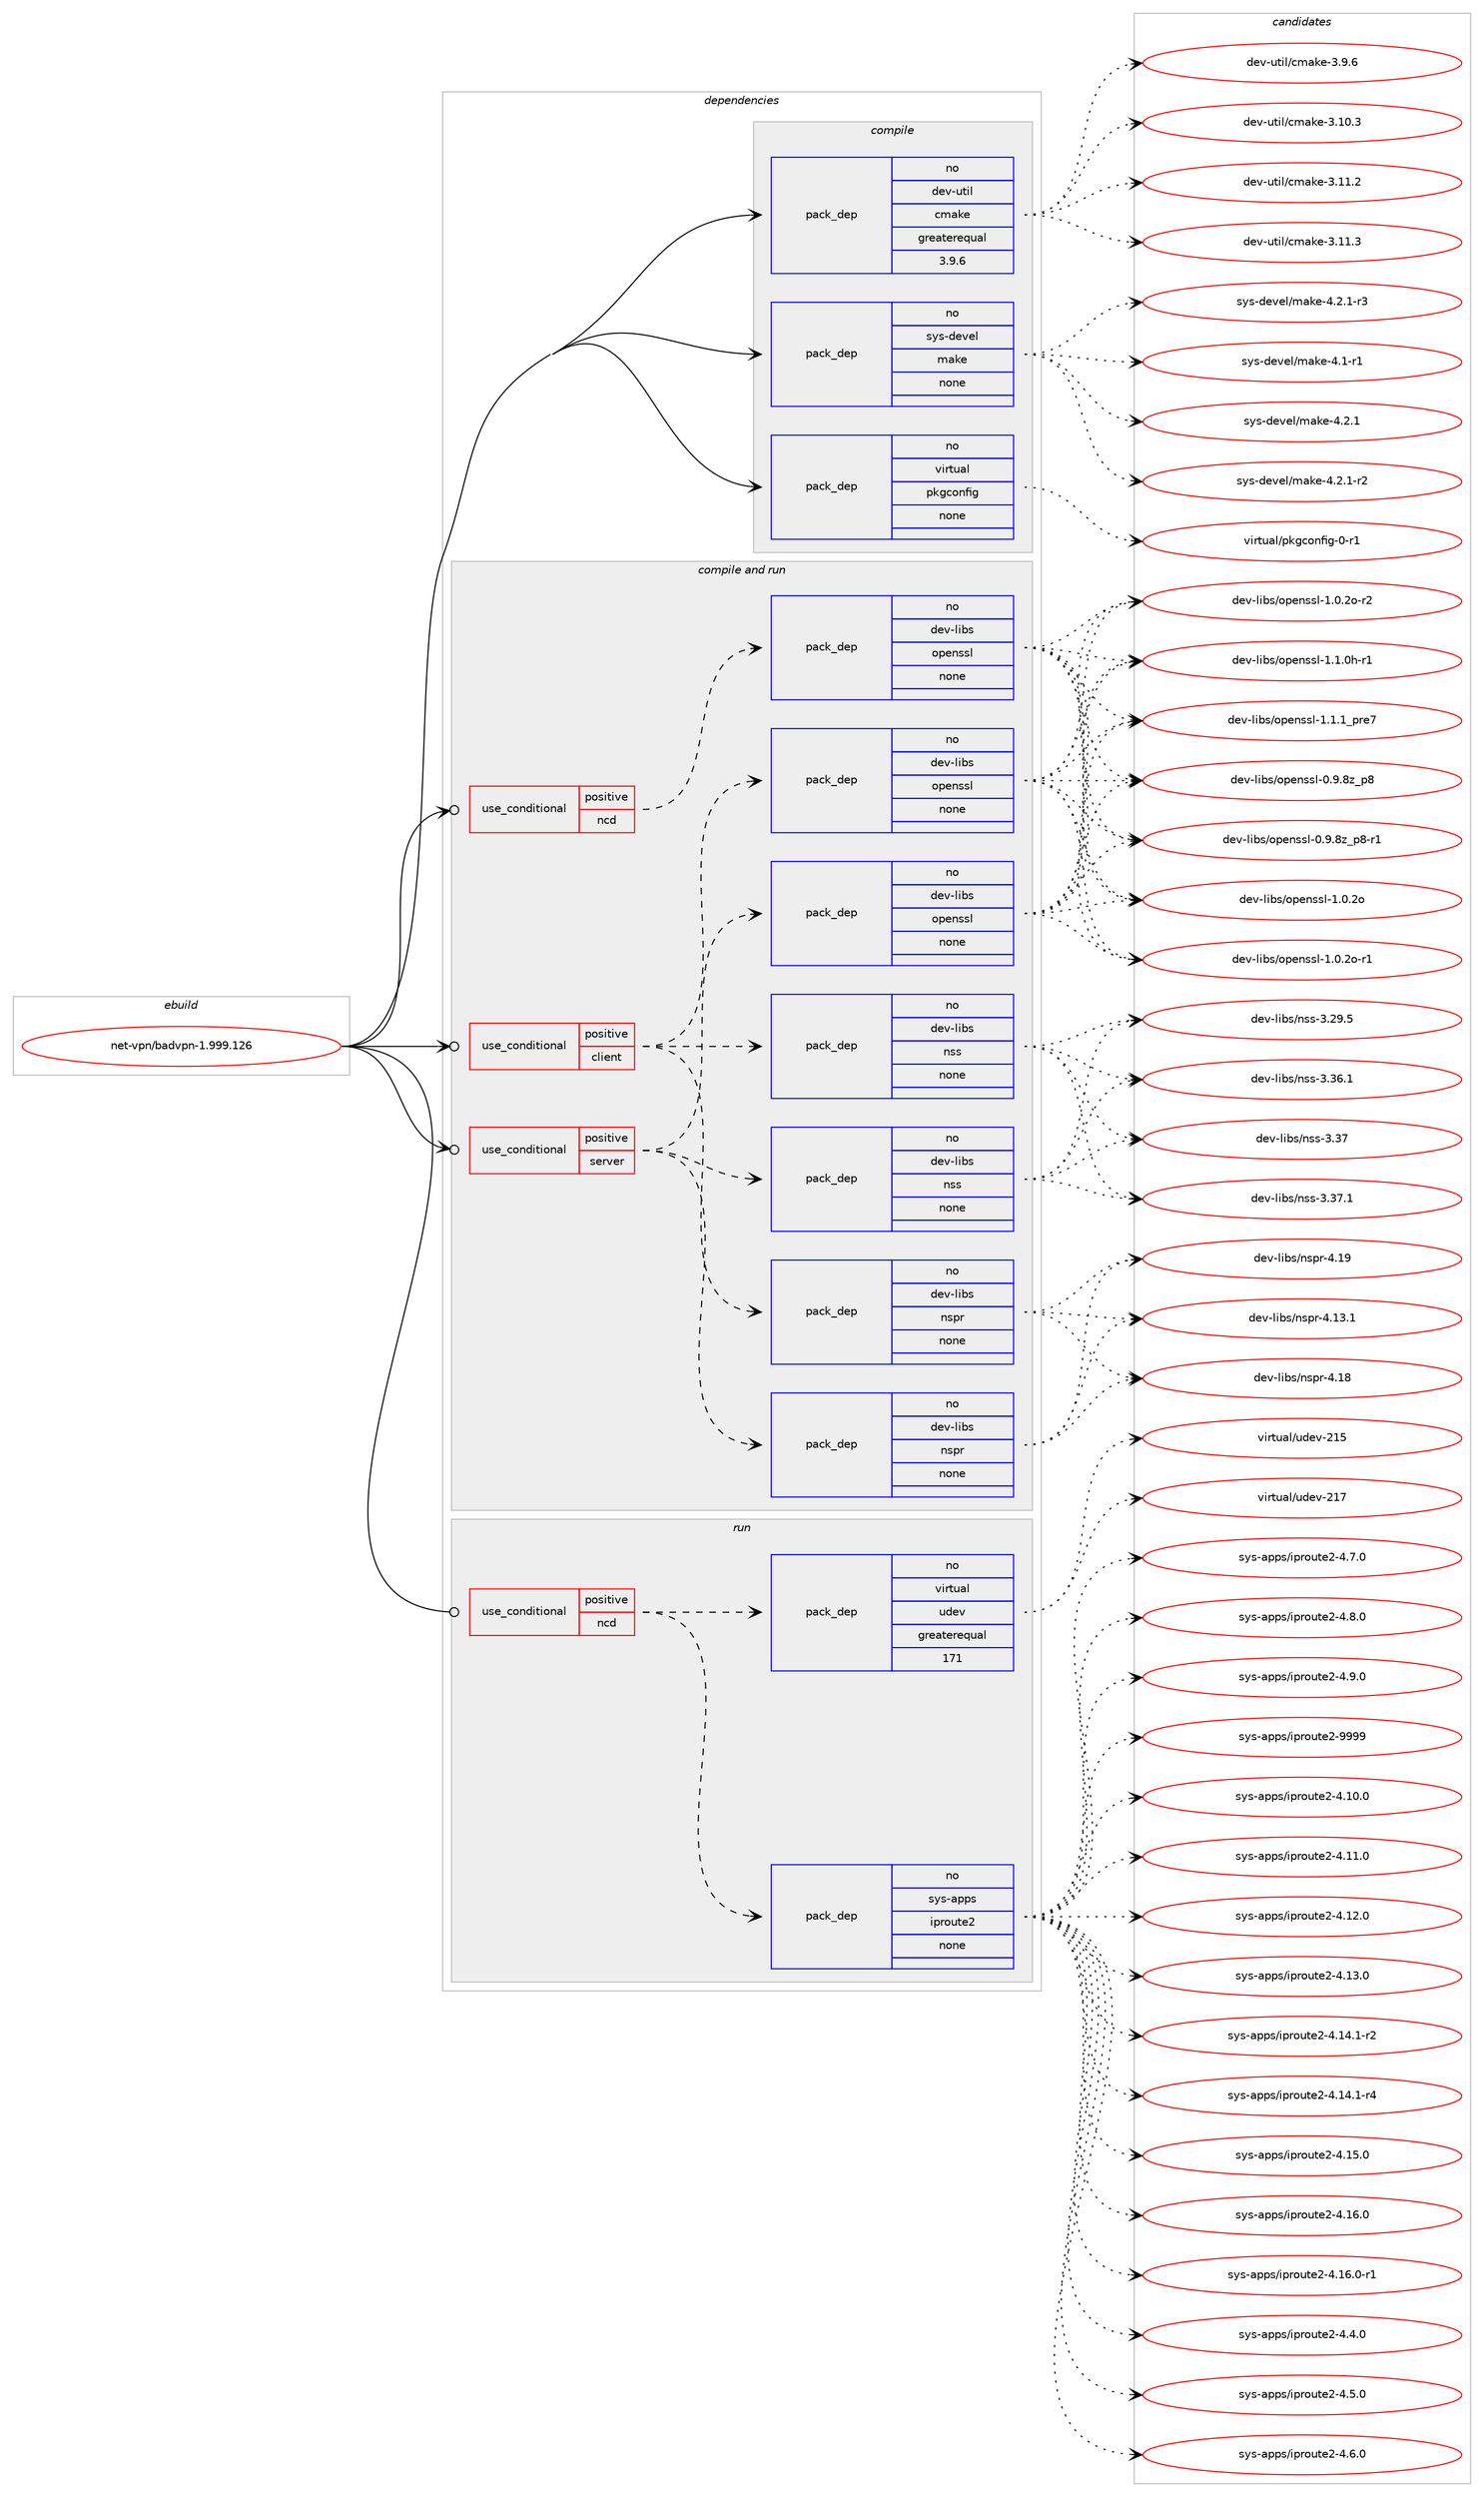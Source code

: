 digraph prolog {

# *************
# Graph options
# *************

newrank=true;
concentrate=true;
compound=true;
graph [rankdir=LR,fontname=Helvetica,fontsize=10,ranksep=1.5];#, ranksep=2.5, nodesep=0.2];
edge  [arrowhead=vee];
node  [fontname=Helvetica,fontsize=10];

# **********
# The ebuild
# **********

subgraph cluster_leftcol {
color=gray;
rank=same;
label=<<i>ebuild</i>>;
id [label="net-vpn/badvpn-1.999.126", color=red, width=4, href="../net-vpn/badvpn-1.999.126.svg"];
}

# ****************
# The dependencies
# ****************

subgraph cluster_midcol {
color=gray;
label=<<i>dependencies</i>>;
subgraph cluster_compile {
fillcolor="#eeeeee";
style=filled;
label=<<i>compile</i>>;
subgraph pack606 {
dependency841 [label=<<TABLE BORDER="0" CELLBORDER="1" CELLSPACING="0" CELLPADDING="4" WIDTH="220"><TR><TD ROWSPAN="6" CELLPADDING="30">pack_dep</TD></TR><TR><TD WIDTH="110">no</TD></TR><TR><TD>dev-util</TD></TR><TR><TD>cmake</TD></TR><TR><TD>greaterequal</TD></TR><TR><TD>3.9.6</TD></TR></TABLE>>, shape=none, color=blue];
}
id:e -> dependency841:w [weight=20,style="solid",arrowhead="vee"];
subgraph pack607 {
dependency842 [label=<<TABLE BORDER="0" CELLBORDER="1" CELLSPACING="0" CELLPADDING="4" WIDTH="220"><TR><TD ROWSPAN="6" CELLPADDING="30">pack_dep</TD></TR><TR><TD WIDTH="110">no</TD></TR><TR><TD>sys-devel</TD></TR><TR><TD>make</TD></TR><TR><TD>none</TD></TR><TR><TD></TD></TR></TABLE>>, shape=none, color=blue];
}
id:e -> dependency842:w [weight=20,style="solid",arrowhead="vee"];
subgraph pack608 {
dependency843 [label=<<TABLE BORDER="0" CELLBORDER="1" CELLSPACING="0" CELLPADDING="4" WIDTH="220"><TR><TD ROWSPAN="6" CELLPADDING="30">pack_dep</TD></TR><TR><TD WIDTH="110">no</TD></TR><TR><TD>virtual</TD></TR><TR><TD>pkgconfig</TD></TR><TR><TD>none</TD></TR><TR><TD></TD></TR></TABLE>>, shape=none, color=blue];
}
id:e -> dependency843:w [weight=20,style="solid",arrowhead="vee"];
}
subgraph cluster_compileandrun {
fillcolor="#eeeeee";
style=filled;
label=<<i>compile and run</i>>;
subgraph cond219 {
dependency844 [label=<<TABLE BORDER="0" CELLBORDER="1" CELLSPACING="0" CELLPADDING="4"><TR><TD ROWSPAN="3" CELLPADDING="10">use_conditional</TD></TR><TR><TD>positive</TD></TR><TR><TD>client</TD></TR></TABLE>>, shape=none, color=red];
subgraph pack609 {
dependency845 [label=<<TABLE BORDER="0" CELLBORDER="1" CELLSPACING="0" CELLPADDING="4" WIDTH="220"><TR><TD ROWSPAN="6" CELLPADDING="30">pack_dep</TD></TR><TR><TD WIDTH="110">no</TD></TR><TR><TD>dev-libs</TD></TR><TR><TD>nspr</TD></TR><TR><TD>none</TD></TR><TR><TD></TD></TR></TABLE>>, shape=none, color=blue];
}
dependency844:e -> dependency845:w [weight=20,style="dashed",arrowhead="vee"];
subgraph pack610 {
dependency846 [label=<<TABLE BORDER="0" CELLBORDER="1" CELLSPACING="0" CELLPADDING="4" WIDTH="220"><TR><TD ROWSPAN="6" CELLPADDING="30">pack_dep</TD></TR><TR><TD WIDTH="110">no</TD></TR><TR><TD>dev-libs</TD></TR><TR><TD>nss</TD></TR><TR><TD>none</TD></TR><TR><TD></TD></TR></TABLE>>, shape=none, color=blue];
}
dependency844:e -> dependency846:w [weight=20,style="dashed",arrowhead="vee"];
subgraph pack611 {
dependency847 [label=<<TABLE BORDER="0" CELLBORDER="1" CELLSPACING="0" CELLPADDING="4" WIDTH="220"><TR><TD ROWSPAN="6" CELLPADDING="30">pack_dep</TD></TR><TR><TD WIDTH="110">no</TD></TR><TR><TD>dev-libs</TD></TR><TR><TD>openssl</TD></TR><TR><TD>none</TD></TR><TR><TD></TD></TR></TABLE>>, shape=none, color=blue];
}
dependency844:e -> dependency847:w [weight=20,style="dashed",arrowhead="vee"];
}
id:e -> dependency844:w [weight=20,style="solid",arrowhead="odotvee"];
subgraph cond220 {
dependency848 [label=<<TABLE BORDER="0" CELLBORDER="1" CELLSPACING="0" CELLPADDING="4"><TR><TD ROWSPAN="3" CELLPADDING="10">use_conditional</TD></TR><TR><TD>positive</TD></TR><TR><TD>ncd</TD></TR></TABLE>>, shape=none, color=red];
subgraph pack612 {
dependency849 [label=<<TABLE BORDER="0" CELLBORDER="1" CELLSPACING="0" CELLPADDING="4" WIDTH="220"><TR><TD ROWSPAN="6" CELLPADDING="30">pack_dep</TD></TR><TR><TD WIDTH="110">no</TD></TR><TR><TD>dev-libs</TD></TR><TR><TD>openssl</TD></TR><TR><TD>none</TD></TR><TR><TD></TD></TR></TABLE>>, shape=none, color=blue];
}
dependency848:e -> dependency849:w [weight=20,style="dashed",arrowhead="vee"];
}
id:e -> dependency848:w [weight=20,style="solid",arrowhead="odotvee"];
subgraph cond221 {
dependency850 [label=<<TABLE BORDER="0" CELLBORDER="1" CELLSPACING="0" CELLPADDING="4"><TR><TD ROWSPAN="3" CELLPADDING="10">use_conditional</TD></TR><TR><TD>positive</TD></TR><TR><TD>server</TD></TR></TABLE>>, shape=none, color=red];
subgraph pack613 {
dependency851 [label=<<TABLE BORDER="0" CELLBORDER="1" CELLSPACING="0" CELLPADDING="4" WIDTH="220"><TR><TD ROWSPAN="6" CELLPADDING="30">pack_dep</TD></TR><TR><TD WIDTH="110">no</TD></TR><TR><TD>dev-libs</TD></TR><TR><TD>nspr</TD></TR><TR><TD>none</TD></TR><TR><TD></TD></TR></TABLE>>, shape=none, color=blue];
}
dependency850:e -> dependency851:w [weight=20,style="dashed",arrowhead="vee"];
subgraph pack614 {
dependency852 [label=<<TABLE BORDER="0" CELLBORDER="1" CELLSPACING="0" CELLPADDING="4" WIDTH="220"><TR><TD ROWSPAN="6" CELLPADDING="30">pack_dep</TD></TR><TR><TD WIDTH="110">no</TD></TR><TR><TD>dev-libs</TD></TR><TR><TD>nss</TD></TR><TR><TD>none</TD></TR><TR><TD></TD></TR></TABLE>>, shape=none, color=blue];
}
dependency850:e -> dependency852:w [weight=20,style="dashed",arrowhead="vee"];
subgraph pack615 {
dependency853 [label=<<TABLE BORDER="0" CELLBORDER="1" CELLSPACING="0" CELLPADDING="4" WIDTH="220"><TR><TD ROWSPAN="6" CELLPADDING="30">pack_dep</TD></TR><TR><TD WIDTH="110">no</TD></TR><TR><TD>dev-libs</TD></TR><TR><TD>openssl</TD></TR><TR><TD>none</TD></TR><TR><TD></TD></TR></TABLE>>, shape=none, color=blue];
}
dependency850:e -> dependency853:w [weight=20,style="dashed",arrowhead="vee"];
}
id:e -> dependency850:w [weight=20,style="solid",arrowhead="odotvee"];
}
subgraph cluster_run {
fillcolor="#eeeeee";
style=filled;
label=<<i>run</i>>;
subgraph cond222 {
dependency854 [label=<<TABLE BORDER="0" CELLBORDER="1" CELLSPACING="0" CELLPADDING="4"><TR><TD ROWSPAN="3" CELLPADDING="10">use_conditional</TD></TR><TR><TD>positive</TD></TR><TR><TD>ncd</TD></TR></TABLE>>, shape=none, color=red];
subgraph pack616 {
dependency855 [label=<<TABLE BORDER="0" CELLBORDER="1" CELLSPACING="0" CELLPADDING="4" WIDTH="220"><TR><TD ROWSPAN="6" CELLPADDING="30">pack_dep</TD></TR><TR><TD WIDTH="110">no</TD></TR><TR><TD>sys-apps</TD></TR><TR><TD>iproute2</TD></TR><TR><TD>none</TD></TR><TR><TD></TD></TR></TABLE>>, shape=none, color=blue];
}
dependency854:e -> dependency855:w [weight=20,style="dashed",arrowhead="vee"];
subgraph pack617 {
dependency856 [label=<<TABLE BORDER="0" CELLBORDER="1" CELLSPACING="0" CELLPADDING="4" WIDTH="220"><TR><TD ROWSPAN="6" CELLPADDING="30">pack_dep</TD></TR><TR><TD WIDTH="110">no</TD></TR><TR><TD>virtual</TD></TR><TR><TD>udev</TD></TR><TR><TD>greaterequal</TD></TR><TR><TD>171</TD></TR></TABLE>>, shape=none, color=blue];
}
dependency854:e -> dependency856:w [weight=20,style="dashed",arrowhead="vee"];
}
id:e -> dependency854:w [weight=20,style="solid",arrowhead="odot"];
}
}

# **************
# The candidates
# **************

subgraph cluster_choices {
rank=same;
color=gray;
label=<<i>candidates</i>>;

subgraph choice606 {
color=black;
nodesep=1;
choice1001011184511711610510847991099710710145514649484651 [label="dev-util/cmake-3.10.3", color=red, width=4,href="../dev-util/cmake-3.10.3.svg"];
choice1001011184511711610510847991099710710145514649494650 [label="dev-util/cmake-3.11.2", color=red, width=4,href="../dev-util/cmake-3.11.2.svg"];
choice1001011184511711610510847991099710710145514649494651 [label="dev-util/cmake-3.11.3", color=red, width=4,href="../dev-util/cmake-3.11.3.svg"];
choice10010111845117116105108479910997107101455146574654 [label="dev-util/cmake-3.9.6", color=red, width=4,href="../dev-util/cmake-3.9.6.svg"];
dependency841:e -> choice1001011184511711610510847991099710710145514649484651:w [style=dotted,weight="100"];
dependency841:e -> choice1001011184511711610510847991099710710145514649494650:w [style=dotted,weight="100"];
dependency841:e -> choice1001011184511711610510847991099710710145514649494651:w [style=dotted,weight="100"];
dependency841:e -> choice10010111845117116105108479910997107101455146574654:w [style=dotted,weight="100"];
}
subgraph choice607 {
color=black;
nodesep=1;
choice115121115451001011181011084710997107101455246494511449 [label="sys-devel/make-4.1-r1", color=red, width=4,href="../sys-devel/make-4.1-r1.svg"];
choice115121115451001011181011084710997107101455246504649 [label="sys-devel/make-4.2.1", color=red, width=4,href="../sys-devel/make-4.2.1.svg"];
choice1151211154510010111810110847109971071014552465046494511450 [label="sys-devel/make-4.2.1-r2", color=red, width=4,href="../sys-devel/make-4.2.1-r2.svg"];
choice1151211154510010111810110847109971071014552465046494511451 [label="sys-devel/make-4.2.1-r3", color=red, width=4,href="../sys-devel/make-4.2.1-r3.svg"];
dependency842:e -> choice115121115451001011181011084710997107101455246494511449:w [style=dotted,weight="100"];
dependency842:e -> choice115121115451001011181011084710997107101455246504649:w [style=dotted,weight="100"];
dependency842:e -> choice1151211154510010111810110847109971071014552465046494511450:w [style=dotted,weight="100"];
dependency842:e -> choice1151211154510010111810110847109971071014552465046494511451:w [style=dotted,weight="100"];
}
subgraph choice608 {
color=black;
nodesep=1;
choice11810511411611797108471121071039911111010210510345484511449 [label="virtual/pkgconfig-0-r1", color=red, width=4,href="../virtual/pkgconfig-0-r1.svg"];
dependency843:e -> choice11810511411611797108471121071039911111010210510345484511449:w [style=dotted,weight="100"];
}
subgraph choice609 {
color=black;
nodesep=1;
choice10010111845108105981154711011511211445524649514649 [label="dev-libs/nspr-4.13.1", color=red, width=4,href="../dev-libs/nspr-4.13.1.svg"];
choice1001011184510810598115471101151121144552464956 [label="dev-libs/nspr-4.18", color=red, width=4,href="../dev-libs/nspr-4.18.svg"];
choice1001011184510810598115471101151121144552464957 [label="dev-libs/nspr-4.19", color=red, width=4,href="../dev-libs/nspr-4.19.svg"];
dependency845:e -> choice10010111845108105981154711011511211445524649514649:w [style=dotted,weight="100"];
dependency845:e -> choice1001011184510810598115471101151121144552464956:w [style=dotted,weight="100"];
dependency845:e -> choice1001011184510810598115471101151121144552464957:w [style=dotted,weight="100"];
}
subgraph choice610 {
color=black;
nodesep=1;
choice10010111845108105981154711011511545514650574653 [label="dev-libs/nss-3.29.5", color=red, width=4,href="../dev-libs/nss-3.29.5.svg"];
choice10010111845108105981154711011511545514651544649 [label="dev-libs/nss-3.36.1", color=red, width=4,href="../dev-libs/nss-3.36.1.svg"];
choice1001011184510810598115471101151154551465155 [label="dev-libs/nss-3.37", color=red, width=4,href="../dev-libs/nss-3.37.svg"];
choice10010111845108105981154711011511545514651554649 [label="dev-libs/nss-3.37.1", color=red, width=4,href="../dev-libs/nss-3.37.1.svg"];
dependency846:e -> choice10010111845108105981154711011511545514650574653:w [style=dotted,weight="100"];
dependency846:e -> choice10010111845108105981154711011511545514651544649:w [style=dotted,weight="100"];
dependency846:e -> choice1001011184510810598115471101151154551465155:w [style=dotted,weight="100"];
dependency846:e -> choice10010111845108105981154711011511545514651554649:w [style=dotted,weight="100"];
}
subgraph choice611 {
color=black;
nodesep=1;
choice1001011184510810598115471111121011101151151084548465746561229511256 [label="dev-libs/openssl-0.9.8z_p8", color=red, width=4,href="../dev-libs/openssl-0.9.8z_p8.svg"];
choice10010111845108105981154711111210111011511510845484657465612295112564511449 [label="dev-libs/openssl-0.9.8z_p8-r1", color=red, width=4,href="../dev-libs/openssl-0.9.8z_p8-r1.svg"];
choice100101118451081059811547111112101110115115108454946484650111 [label="dev-libs/openssl-1.0.2o", color=red, width=4,href="../dev-libs/openssl-1.0.2o.svg"];
choice1001011184510810598115471111121011101151151084549464846501114511449 [label="dev-libs/openssl-1.0.2o-r1", color=red, width=4,href="../dev-libs/openssl-1.0.2o-r1.svg"];
choice1001011184510810598115471111121011101151151084549464846501114511450 [label="dev-libs/openssl-1.0.2o-r2", color=red, width=4,href="../dev-libs/openssl-1.0.2o-r2.svg"];
choice1001011184510810598115471111121011101151151084549464946481044511449 [label="dev-libs/openssl-1.1.0h-r1", color=red, width=4,href="../dev-libs/openssl-1.1.0h-r1.svg"];
choice1001011184510810598115471111121011101151151084549464946499511211410155 [label="dev-libs/openssl-1.1.1_pre7", color=red, width=4,href="../dev-libs/openssl-1.1.1_pre7.svg"];
dependency847:e -> choice1001011184510810598115471111121011101151151084548465746561229511256:w [style=dotted,weight="100"];
dependency847:e -> choice10010111845108105981154711111210111011511510845484657465612295112564511449:w [style=dotted,weight="100"];
dependency847:e -> choice100101118451081059811547111112101110115115108454946484650111:w [style=dotted,weight="100"];
dependency847:e -> choice1001011184510810598115471111121011101151151084549464846501114511449:w [style=dotted,weight="100"];
dependency847:e -> choice1001011184510810598115471111121011101151151084549464846501114511450:w [style=dotted,weight="100"];
dependency847:e -> choice1001011184510810598115471111121011101151151084549464946481044511449:w [style=dotted,weight="100"];
dependency847:e -> choice1001011184510810598115471111121011101151151084549464946499511211410155:w [style=dotted,weight="100"];
}
subgraph choice612 {
color=black;
nodesep=1;
choice1001011184510810598115471111121011101151151084548465746561229511256 [label="dev-libs/openssl-0.9.8z_p8", color=red, width=4,href="../dev-libs/openssl-0.9.8z_p8.svg"];
choice10010111845108105981154711111210111011511510845484657465612295112564511449 [label="dev-libs/openssl-0.9.8z_p8-r1", color=red, width=4,href="../dev-libs/openssl-0.9.8z_p8-r1.svg"];
choice100101118451081059811547111112101110115115108454946484650111 [label="dev-libs/openssl-1.0.2o", color=red, width=4,href="../dev-libs/openssl-1.0.2o.svg"];
choice1001011184510810598115471111121011101151151084549464846501114511449 [label="dev-libs/openssl-1.0.2o-r1", color=red, width=4,href="../dev-libs/openssl-1.0.2o-r1.svg"];
choice1001011184510810598115471111121011101151151084549464846501114511450 [label="dev-libs/openssl-1.0.2o-r2", color=red, width=4,href="../dev-libs/openssl-1.0.2o-r2.svg"];
choice1001011184510810598115471111121011101151151084549464946481044511449 [label="dev-libs/openssl-1.1.0h-r1", color=red, width=4,href="../dev-libs/openssl-1.1.0h-r1.svg"];
choice1001011184510810598115471111121011101151151084549464946499511211410155 [label="dev-libs/openssl-1.1.1_pre7", color=red, width=4,href="../dev-libs/openssl-1.1.1_pre7.svg"];
dependency849:e -> choice1001011184510810598115471111121011101151151084548465746561229511256:w [style=dotted,weight="100"];
dependency849:e -> choice10010111845108105981154711111210111011511510845484657465612295112564511449:w [style=dotted,weight="100"];
dependency849:e -> choice100101118451081059811547111112101110115115108454946484650111:w [style=dotted,weight="100"];
dependency849:e -> choice1001011184510810598115471111121011101151151084549464846501114511449:w [style=dotted,weight="100"];
dependency849:e -> choice1001011184510810598115471111121011101151151084549464846501114511450:w [style=dotted,weight="100"];
dependency849:e -> choice1001011184510810598115471111121011101151151084549464946481044511449:w [style=dotted,weight="100"];
dependency849:e -> choice1001011184510810598115471111121011101151151084549464946499511211410155:w [style=dotted,weight="100"];
}
subgraph choice613 {
color=black;
nodesep=1;
choice10010111845108105981154711011511211445524649514649 [label="dev-libs/nspr-4.13.1", color=red, width=4,href="../dev-libs/nspr-4.13.1.svg"];
choice1001011184510810598115471101151121144552464956 [label="dev-libs/nspr-4.18", color=red, width=4,href="../dev-libs/nspr-4.18.svg"];
choice1001011184510810598115471101151121144552464957 [label="dev-libs/nspr-4.19", color=red, width=4,href="../dev-libs/nspr-4.19.svg"];
dependency851:e -> choice10010111845108105981154711011511211445524649514649:w [style=dotted,weight="100"];
dependency851:e -> choice1001011184510810598115471101151121144552464956:w [style=dotted,weight="100"];
dependency851:e -> choice1001011184510810598115471101151121144552464957:w [style=dotted,weight="100"];
}
subgraph choice614 {
color=black;
nodesep=1;
choice10010111845108105981154711011511545514650574653 [label="dev-libs/nss-3.29.5", color=red, width=4,href="../dev-libs/nss-3.29.5.svg"];
choice10010111845108105981154711011511545514651544649 [label="dev-libs/nss-3.36.1", color=red, width=4,href="../dev-libs/nss-3.36.1.svg"];
choice1001011184510810598115471101151154551465155 [label="dev-libs/nss-3.37", color=red, width=4,href="../dev-libs/nss-3.37.svg"];
choice10010111845108105981154711011511545514651554649 [label="dev-libs/nss-3.37.1", color=red, width=4,href="../dev-libs/nss-3.37.1.svg"];
dependency852:e -> choice10010111845108105981154711011511545514650574653:w [style=dotted,weight="100"];
dependency852:e -> choice10010111845108105981154711011511545514651544649:w [style=dotted,weight="100"];
dependency852:e -> choice1001011184510810598115471101151154551465155:w [style=dotted,weight="100"];
dependency852:e -> choice10010111845108105981154711011511545514651554649:w [style=dotted,weight="100"];
}
subgraph choice615 {
color=black;
nodesep=1;
choice1001011184510810598115471111121011101151151084548465746561229511256 [label="dev-libs/openssl-0.9.8z_p8", color=red, width=4,href="../dev-libs/openssl-0.9.8z_p8.svg"];
choice10010111845108105981154711111210111011511510845484657465612295112564511449 [label="dev-libs/openssl-0.9.8z_p8-r1", color=red, width=4,href="../dev-libs/openssl-0.9.8z_p8-r1.svg"];
choice100101118451081059811547111112101110115115108454946484650111 [label="dev-libs/openssl-1.0.2o", color=red, width=4,href="../dev-libs/openssl-1.0.2o.svg"];
choice1001011184510810598115471111121011101151151084549464846501114511449 [label="dev-libs/openssl-1.0.2o-r1", color=red, width=4,href="../dev-libs/openssl-1.0.2o-r1.svg"];
choice1001011184510810598115471111121011101151151084549464846501114511450 [label="dev-libs/openssl-1.0.2o-r2", color=red, width=4,href="../dev-libs/openssl-1.0.2o-r2.svg"];
choice1001011184510810598115471111121011101151151084549464946481044511449 [label="dev-libs/openssl-1.1.0h-r1", color=red, width=4,href="../dev-libs/openssl-1.1.0h-r1.svg"];
choice1001011184510810598115471111121011101151151084549464946499511211410155 [label="dev-libs/openssl-1.1.1_pre7", color=red, width=4,href="../dev-libs/openssl-1.1.1_pre7.svg"];
dependency853:e -> choice1001011184510810598115471111121011101151151084548465746561229511256:w [style=dotted,weight="100"];
dependency853:e -> choice10010111845108105981154711111210111011511510845484657465612295112564511449:w [style=dotted,weight="100"];
dependency853:e -> choice100101118451081059811547111112101110115115108454946484650111:w [style=dotted,weight="100"];
dependency853:e -> choice1001011184510810598115471111121011101151151084549464846501114511449:w [style=dotted,weight="100"];
dependency853:e -> choice1001011184510810598115471111121011101151151084549464846501114511450:w [style=dotted,weight="100"];
dependency853:e -> choice1001011184510810598115471111121011101151151084549464946481044511449:w [style=dotted,weight="100"];
dependency853:e -> choice1001011184510810598115471111121011101151151084549464946499511211410155:w [style=dotted,weight="100"];
}
subgraph choice616 {
color=black;
nodesep=1;
choice1151211154597112112115471051121141111171161015045524649484648 [label="sys-apps/iproute2-4.10.0", color=red, width=4,href="../sys-apps/iproute2-4.10.0.svg"];
choice1151211154597112112115471051121141111171161015045524649494648 [label="sys-apps/iproute2-4.11.0", color=red, width=4,href="../sys-apps/iproute2-4.11.0.svg"];
choice1151211154597112112115471051121141111171161015045524649504648 [label="sys-apps/iproute2-4.12.0", color=red, width=4,href="../sys-apps/iproute2-4.12.0.svg"];
choice1151211154597112112115471051121141111171161015045524649514648 [label="sys-apps/iproute2-4.13.0", color=red, width=4,href="../sys-apps/iproute2-4.13.0.svg"];
choice11512111545971121121154710511211411111711610150455246495246494511450 [label="sys-apps/iproute2-4.14.1-r2", color=red, width=4,href="../sys-apps/iproute2-4.14.1-r2.svg"];
choice11512111545971121121154710511211411111711610150455246495246494511452 [label="sys-apps/iproute2-4.14.1-r4", color=red, width=4,href="../sys-apps/iproute2-4.14.1-r4.svg"];
choice1151211154597112112115471051121141111171161015045524649534648 [label="sys-apps/iproute2-4.15.0", color=red, width=4,href="../sys-apps/iproute2-4.15.0.svg"];
choice1151211154597112112115471051121141111171161015045524649544648 [label="sys-apps/iproute2-4.16.0", color=red, width=4,href="../sys-apps/iproute2-4.16.0.svg"];
choice11512111545971121121154710511211411111711610150455246495446484511449 [label="sys-apps/iproute2-4.16.0-r1", color=red, width=4,href="../sys-apps/iproute2-4.16.0-r1.svg"];
choice11512111545971121121154710511211411111711610150455246524648 [label="sys-apps/iproute2-4.4.0", color=red, width=4,href="../sys-apps/iproute2-4.4.0.svg"];
choice11512111545971121121154710511211411111711610150455246534648 [label="sys-apps/iproute2-4.5.0", color=red, width=4,href="../sys-apps/iproute2-4.5.0.svg"];
choice11512111545971121121154710511211411111711610150455246544648 [label="sys-apps/iproute2-4.6.0", color=red, width=4,href="../sys-apps/iproute2-4.6.0.svg"];
choice11512111545971121121154710511211411111711610150455246554648 [label="sys-apps/iproute2-4.7.0", color=red, width=4,href="../sys-apps/iproute2-4.7.0.svg"];
choice11512111545971121121154710511211411111711610150455246564648 [label="sys-apps/iproute2-4.8.0", color=red, width=4,href="../sys-apps/iproute2-4.8.0.svg"];
choice11512111545971121121154710511211411111711610150455246574648 [label="sys-apps/iproute2-4.9.0", color=red, width=4,href="../sys-apps/iproute2-4.9.0.svg"];
choice115121115459711211211547105112114111117116101504557575757 [label="sys-apps/iproute2-9999", color=red, width=4,href="../sys-apps/iproute2-9999.svg"];
dependency855:e -> choice1151211154597112112115471051121141111171161015045524649484648:w [style=dotted,weight="100"];
dependency855:e -> choice1151211154597112112115471051121141111171161015045524649494648:w [style=dotted,weight="100"];
dependency855:e -> choice1151211154597112112115471051121141111171161015045524649504648:w [style=dotted,weight="100"];
dependency855:e -> choice1151211154597112112115471051121141111171161015045524649514648:w [style=dotted,weight="100"];
dependency855:e -> choice11512111545971121121154710511211411111711610150455246495246494511450:w [style=dotted,weight="100"];
dependency855:e -> choice11512111545971121121154710511211411111711610150455246495246494511452:w [style=dotted,weight="100"];
dependency855:e -> choice1151211154597112112115471051121141111171161015045524649534648:w [style=dotted,weight="100"];
dependency855:e -> choice1151211154597112112115471051121141111171161015045524649544648:w [style=dotted,weight="100"];
dependency855:e -> choice11512111545971121121154710511211411111711610150455246495446484511449:w [style=dotted,weight="100"];
dependency855:e -> choice11512111545971121121154710511211411111711610150455246524648:w [style=dotted,weight="100"];
dependency855:e -> choice11512111545971121121154710511211411111711610150455246534648:w [style=dotted,weight="100"];
dependency855:e -> choice11512111545971121121154710511211411111711610150455246544648:w [style=dotted,weight="100"];
dependency855:e -> choice11512111545971121121154710511211411111711610150455246554648:w [style=dotted,weight="100"];
dependency855:e -> choice11512111545971121121154710511211411111711610150455246564648:w [style=dotted,weight="100"];
dependency855:e -> choice11512111545971121121154710511211411111711610150455246574648:w [style=dotted,weight="100"];
dependency855:e -> choice115121115459711211211547105112114111117116101504557575757:w [style=dotted,weight="100"];
}
subgraph choice617 {
color=black;
nodesep=1;
choice118105114116117971084711710010111845504953 [label="virtual/udev-215", color=red, width=4,href="../virtual/udev-215.svg"];
choice118105114116117971084711710010111845504955 [label="virtual/udev-217", color=red, width=4,href="../virtual/udev-217.svg"];
dependency856:e -> choice118105114116117971084711710010111845504953:w [style=dotted,weight="100"];
dependency856:e -> choice118105114116117971084711710010111845504955:w [style=dotted,weight="100"];
}
}

}
